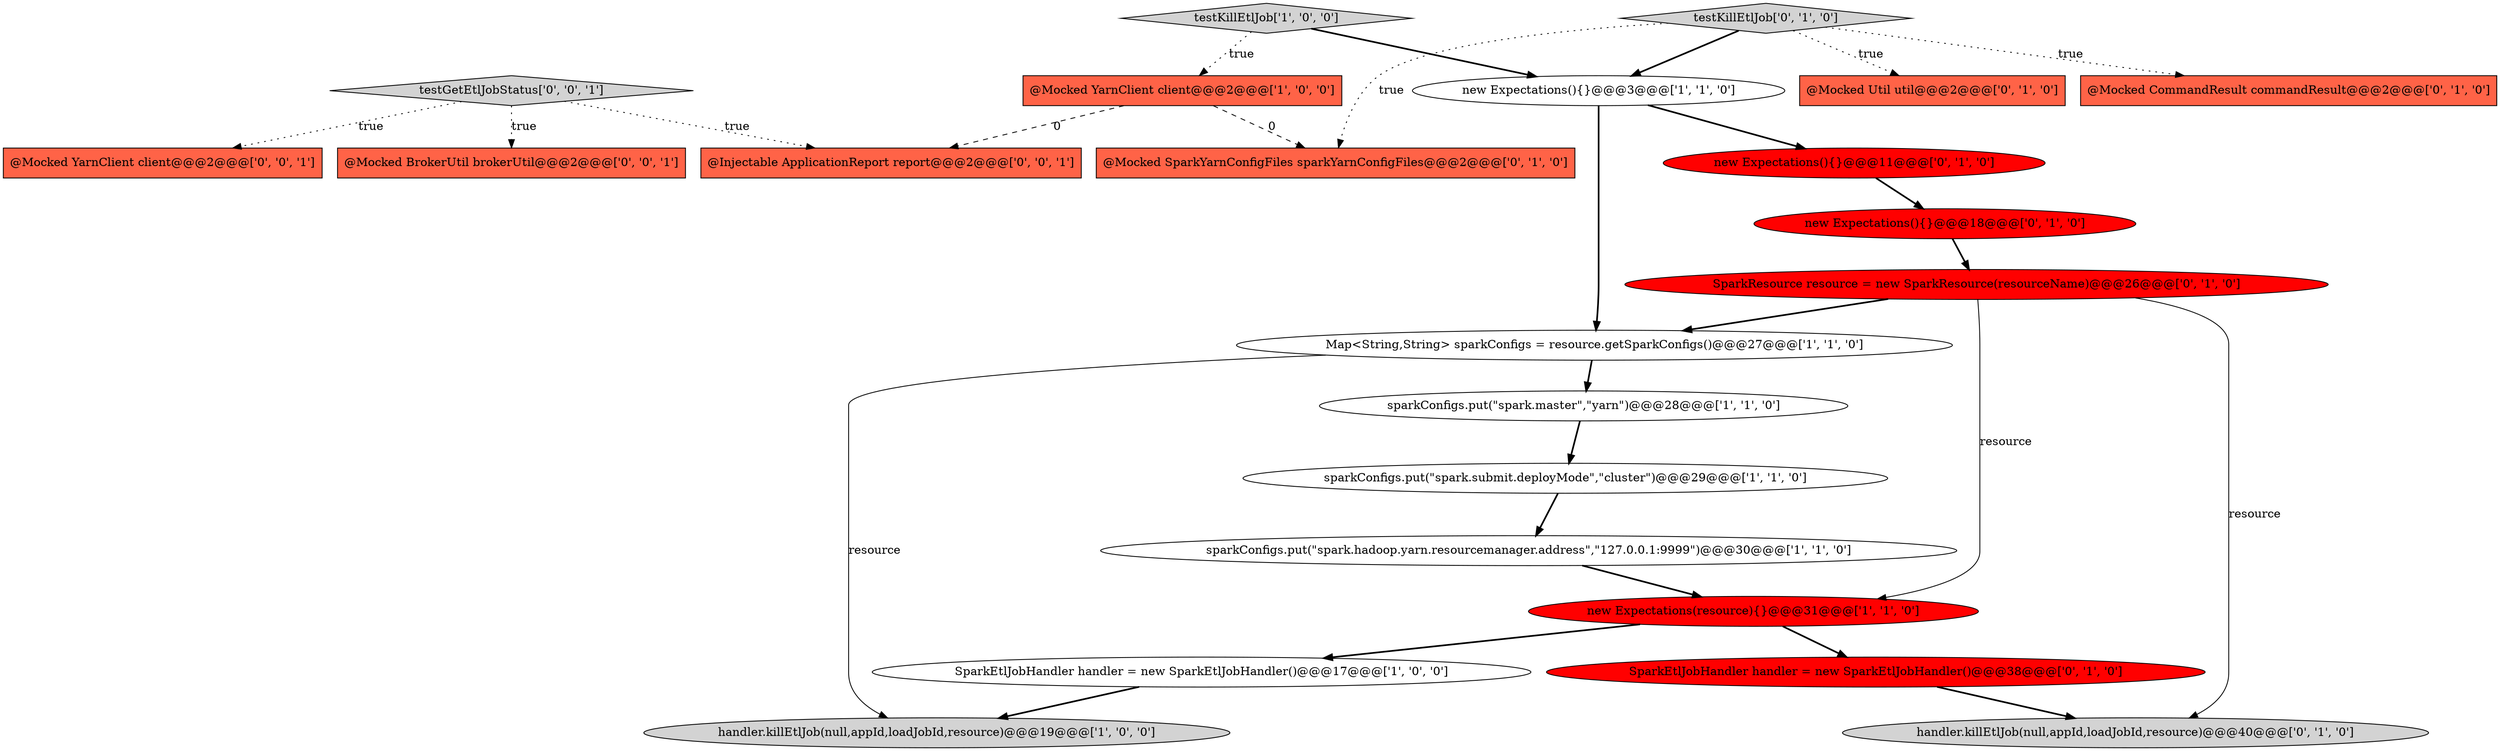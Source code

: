 digraph {
19 [style = filled, label = "@Mocked YarnClient client@@@2@@@['0', '0', '1']", fillcolor = tomato, shape = box image = "AAA0AAABBB3BBB"];
4 [style = filled, label = "@Mocked YarnClient client@@@2@@@['1', '0', '0']", fillcolor = tomato, shape = box image = "AAA1AAABBB1BBB"];
17 [style = filled, label = "@Mocked Util util@@@2@@@['0', '1', '0']", fillcolor = tomato, shape = box image = "AAA0AAABBB2BBB"];
14 [style = filled, label = "new Expectations(){}@@@18@@@['0', '1', '0']", fillcolor = red, shape = ellipse image = "AAA1AAABBB2BBB"];
3 [style = filled, label = "new Expectations(){}@@@3@@@['1', '1', '0']", fillcolor = white, shape = ellipse image = "AAA0AAABBB1BBB"];
8 [style = filled, label = "new Expectations(resource){}@@@31@@@['1', '1', '0']", fillcolor = red, shape = ellipse image = "AAA1AAABBB1BBB"];
5 [style = filled, label = "handler.killEtlJob(null,appId,loadJobId,resource)@@@19@@@['1', '0', '0']", fillcolor = lightgray, shape = ellipse image = "AAA0AAABBB1BBB"];
1 [style = filled, label = "Map<String,String> sparkConfigs = resource.getSparkConfigs()@@@27@@@['1', '1', '0']", fillcolor = white, shape = ellipse image = "AAA0AAABBB1BBB"];
18 [style = filled, label = "@Mocked SparkYarnConfigFiles sparkYarnConfigFiles@@@2@@@['0', '1', '0']", fillcolor = tomato, shape = box image = "AAA1AAABBB2BBB"];
11 [style = filled, label = "@Mocked CommandResult commandResult@@@2@@@['0', '1', '0']", fillcolor = tomato, shape = box image = "AAA0AAABBB2BBB"];
10 [style = filled, label = "new Expectations(){}@@@11@@@['0', '1', '0']", fillcolor = red, shape = ellipse image = "AAA1AAABBB2BBB"];
15 [style = filled, label = "SparkResource resource = new SparkResource(resourceName)@@@26@@@['0', '1', '0']", fillcolor = red, shape = ellipse image = "AAA1AAABBB2BBB"];
6 [style = filled, label = "sparkConfigs.put(\"spark.submit.deployMode\",\"cluster\")@@@29@@@['1', '1', '0']", fillcolor = white, shape = ellipse image = "AAA0AAABBB1BBB"];
13 [style = filled, label = "handler.killEtlJob(null,appId,loadJobId,resource)@@@40@@@['0', '1', '0']", fillcolor = lightgray, shape = ellipse image = "AAA0AAABBB2BBB"];
9 [style = filled, label = "SparkEtlJobHandler handler = new SparkEtlJobHandler()@@@17@@@['1', '0', '0']", fillcolor = white, shape = ellipse image = "AAA0AAABBB1BBB"];
0 [style = filled, label = "sparkConfigs.put(\"spark.master\",\"yarn\")@@@28@@@['1', '1', '0']", fillcolor = white, shape = ellipse image = "AAA0AAABBB1BBB"];
21 [style = filled, label = "testGetEtlJobStatus['0', '0', '1']", fillcolor = lightgray, shape = diamond image = "AAA0AAABBB3BBB"];
22 [style = filled, label = "@Injectable ApplicationReport report@@@2@@@['0', '0', '1']", fillcolor = tomato, shape = box image = "AAA0AAABBB3BBB"];
16 [style = filled, label = "testKillEtlJob['0', '1', '0']", fillcolor = lightgray, shape = diamond image = "AAA0AAABBB2BBB"];
7 [style = filled, label = "sparkConfigs.put(\"spark.hadoop.yarn.resourcemanager.address\",\"127.0.0.1:9999\")@@@30@@@['1', '1', '0']", fillcolor = white, shape = ellipse image = "AAA0AAABBB1BBB"];
12 [style = filled, label = "SparkEtlJobHandler handler = new SparkEtlJobHandler()@@@38@@@['0', '1', '0']", fillcolor = red, shape = ellipse image = "AAA1AAABBB2BBB"];
2 [style = filled, label = "testKillEtlJob['1', '0', '0']", fillcolor = lightgray, shape = diamond image = "AAA0AAABBB1BBB"];
20 [style = filled, label = "@Mocked BrokerUtil brokerUtil@@@2@@@['0', '0', '1']", fillcolor = tomato, shape = box image = "AAA0AAABBB3BBB"];
16->3 [style = bold, label=""];
4->18 [style = dashed, label="0"];
15->8 [style = solid, label="resource"];
21->20 [style = dotted, label="true"];
3->1 [style = bold, label=""];
10->14 [style = bold, label=""];
0->6 [style = bold, label=""];
2->3 [style = bold, label=""];
16->17 [style = dotted, label="true"];
21->22 [style = dotted, label="true"];
1->0 [style = bold, label=""];
4->22 [style = dashed, label="0"];
15->13 [style = solid, label="resource"];
7->8 [style = bold, label=""];
3->10 [style = bold, label=""];
12->13 [style = bold, label=""];
21->19 [style = dotted, label="true"];
2->4 [style = dotted, label="true"];
8->9 [style = bold, label=""];
9->5 [style = bold, label=""];
14->15 [style = bold, label=""];
6->7 [style = bold, label=""];
16->11 [style = dotted, label="true"];
8->12 [style = bold, label=""];
1->5 [style = solid, label="resource"];
15->1 [style = bold, label=""];
16->18 [style = dotted, label="true"];
}
